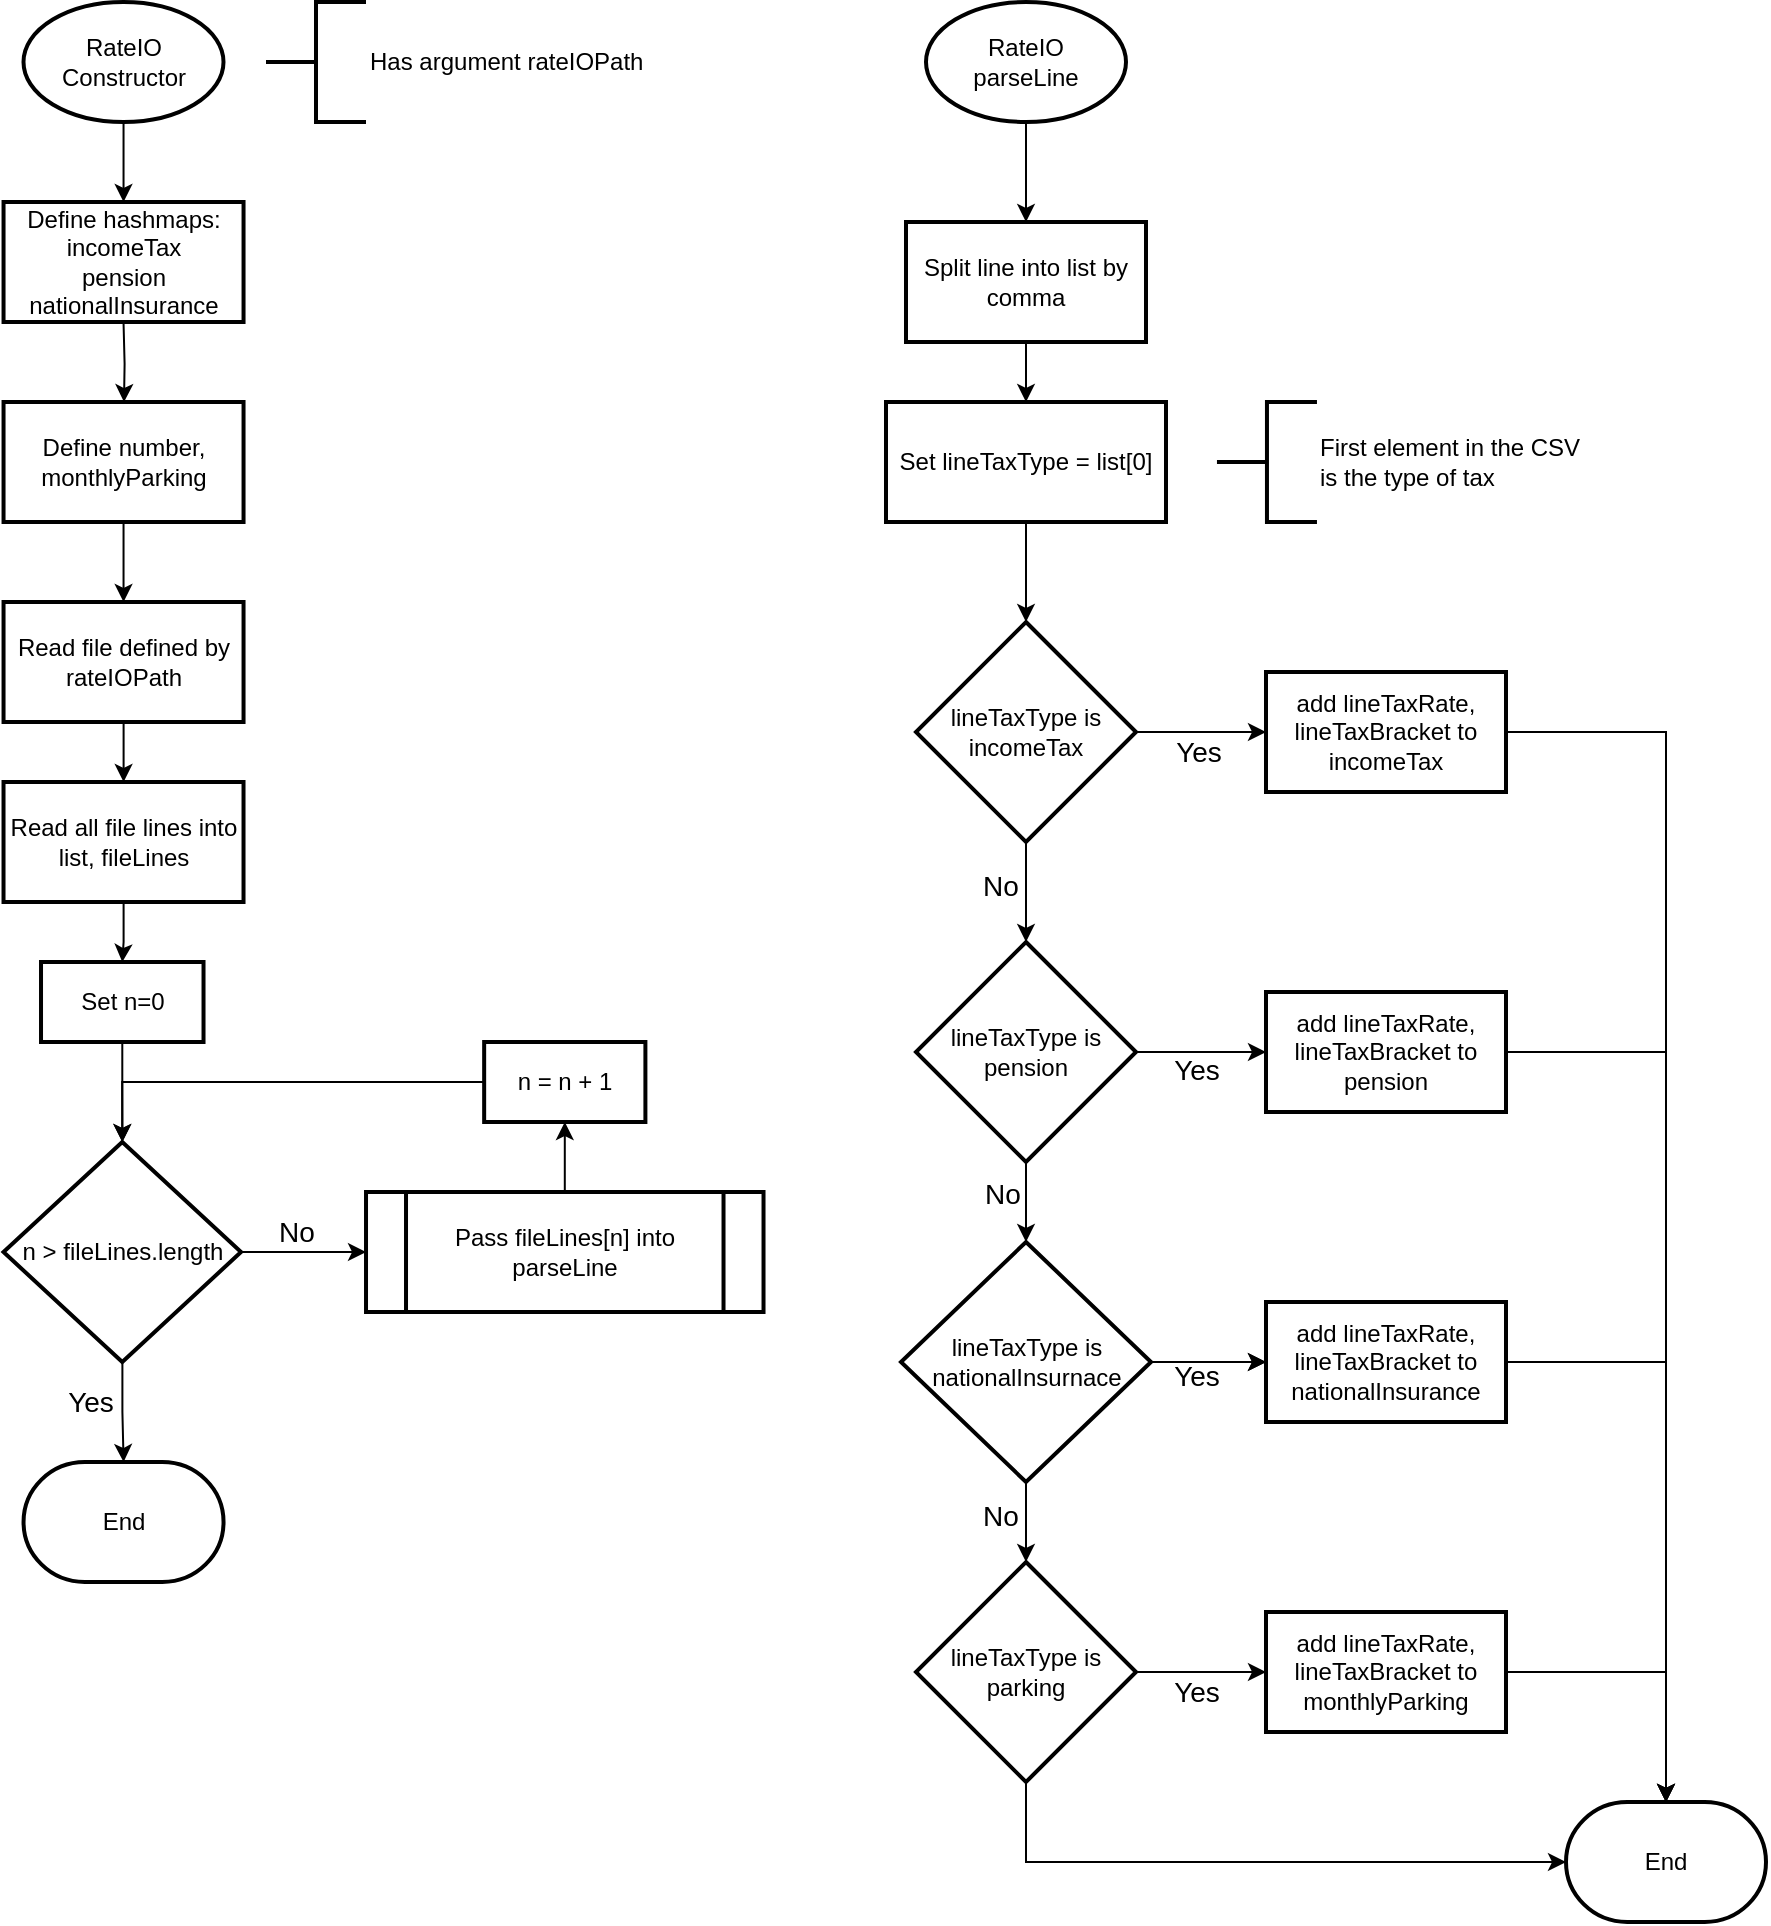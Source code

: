 <mxfile version="22.1.7" type="device">
  <diagram id="C5RBs43oDa-KdzZeNtuy" name="Page-1">
    <mxGraphModel dx="1728" dy="1152" grid="1" gridSize="10" guides="1" tooltips="1" connect="1" arrows="1" fold="1" page="1" pageScale="1" pageWidth="827" pageHeight="1169" math="0" shadow="0">
      <root>
        <mxCell id="WIyWlLk6GJQsqaUBKTNV-0" />
        <mxCell id="WIyWlLk6GJQsqaUBKTNV-1" parent="WIyWlLk6GJQsqaUBKTNV-0" />
        <mxCell id="PLRgoA0x64ubLiuR-Swz-54" value="" style="edgeStyle=orthogonalEdgeStyle;rounded=0;orthogonalLoop=1;jettySize=auto;html=1;entryX=0.5;entryY=0;entryDx=0;entryDy=0;" parent="WIyWlLk6GJQsqaUBKTNV-1" source="PLRgoA0x64ubLiuR-Swz-55" target="PLRgoA0x64ubLiuR-Swz-187" edge="1">
          <mxGeometry relative="1" as="geometry">
            <mxPoint x="148.755" y="120" as="targetPoint" />
          </mxGeometry>
        </mxCell>
        <mxCell id="PLRgoA0x64ubLiuR-Swz-55" value="RateIO&lt;br&gt;Constructor" style="strokeWidth=2;html=1;shape=mxgraph.flowchart.start_1;whiteSpace=wrap;" parent="WIyWlLk6GJQsqaUBKTNV-1" vertex="1">
          <mxGeometry x="98.75" y="30" width="100" height="60" as="geometry" />
        </mxCell>
        <mxCell id="PLRgoA0x64ubLiuR-Swz-124" value="" style="edgeStyle=orthogonalEdgeStyle;rounded=0;orthogonalLoop=1;jettySize=auto;html=1;" parent="WIyWlLk6GJQsqaUBKTNV-1" source="PLRgoA0x64ubLiuR-Swz-110" target="PLRgoA0x64ubLiuR-Swz-123" edge="1">
          <mxGeometry relative="1" as="geometry" />
        </mxCell>
        <mxCell id="PLRgoA0x64ubLiuR-Swz-110" value="Read file defined by rateIOPath" style="whiteSpace=wrap;html=1;strokeWidth=2;" parent="WIyWlLk6GJQsqaUBKTNV-1" vertex="1">
          <mxGeometry x="88.77" y="330" width="120" height="60" as="geometry" />
        </mxCell>
        <mxCell id="PLRgoA0x64ubLiuR-Swz-111" value="Has argument rateIOPath" style="strokeWidth=2;html=1;shape=mxgraph.flowchart.annotation_2;align=left;labelPosition=right;pointerEvents=1;" parent="WIyWlLk6GJQsqaUBKTNV-1" vertex="1">
          <mxGeometry x="220" y="30" width="50" height="60" as="geometry" />
        </mxCell>
        <mxCell id="PLRgoA0x64ubLiuR-Swz-117" value="" style="edgeStyle=orthogonalEdgeStyle;rounded=0;orthogonalLoop=1;jettySize=auto;html=1;entryX=0;entryY=0.5;entryDx=0;entryDy=0;" parent="WIyWlLk6GJQsqaUBKTNV-1" source="PLRgoA0x64ubLiuR-Swz-112" target="PLRgoA0x64ubLiuR-Swz-128" edge="1">
          <mxGeometry relative="1" as="geometry">
            <mxPoint x="259.38" y="705" as="targetPoint" />
          </mxGeometry>
        </mxCell>
        <mxCell id="PLRgoA0x64ubLiuR-Swz-120" value="&lt;font style=&quot;font-size: 14px;&quot;&gt;No&lt;/font&gt;" style="edgeLabel;html=1;align=center;verticalAlign=middle;resizable=0;points=[];labelBackgroundColor=none;fontSize=14;" parent="PLRgoA0x64ubLiuR-Swz-117" vertex="1" connectable="0">
          <mxGeometry x="-0.476" y="-1" relative="1" as="geometry">
            <mxPoint x="11" y="-11" as="offset" />
          </mxGeometry>
        </mxCell>
        <mxCell id="PLRgoA0x64ubLiuR-Swz-141" value="" style="edgeStyle=orthogonalEdgeStyle;rounded=0;orthogonalLoop=1;jettySize=auto;html=1;" parent="WIyWlLk6GJQsqaUBKTNV-1" source="PLRgoA0x64ubLiuR-Swz-112" target="PLRgoA0x64ubLiuR-Swz-136" edge="1">
          <mxGeometry relative="1" as="geometry" />
        </mxCell>
        <mxCell id="PLRgoA0x64ubLiuR-Swz-142" value="&lt;font style=&quot;font-size: 14px;&quot;&gt;Yes&lt;/font&gt;" style="edgeLabel;html=1;align=center;verticalAlign=middle;resizable=0;points=[];labelBackgroundColor=none;fontSize=14;" parent="PLRgoA0x64ubLiuR-Swz-141" vertex="1" connectable="0">
          <mxGeometry x="-0.222" y="-1" relative="1" as="geometry">
            <mxPoint x="-15" as="offset" />
          </mxGeometry>
        </mxCell>
        <mxCell id="PLRgoA0x64ubLiuR-Swz-112" value="n &amp;gt; fileLines.length" style="rhombus;whiteSpace=wrap;html=1;strokeWidth=2;" parent="WIyWlLk6GJQsqaUBKTNV-1" vertex="1">
          <mxGeometry x="88.76" y="600" width="118.75" height="110" as="geometry" />
        </mxCell>
        <mxCell id="PLRgoA0x64ubLiuR-Swz-160" value="" style="edgeStyle=orthogonalEdgeStyle;rounded=0;orthogonalLoop=1;jettySize=auto;html=1;" parent="WIyWlLk6GJQsqaUBKTNV-1" source="PLRgoA0x64ubLiuR-Swz-121" target="PLRgoA0x64ubLiuR-Swz-112" edge="1">
          <mxGeometry relative="1" as="geometry" />
        </mxCell>
        <mxCell id="PLRgoA0x64ubLiuR-Swz-121" value="Set n=0" style="whiteSpace=wrap;html=1;strokeWidth=2;" parent="WIyWlLk6GJQsqaUBKTNV-1" vertex="1">
          <mxGeometry x="107.51" y="510" width="81.25" height="40" as="geometry" />
        </mxCell>
        <mxCell id="PLRgoA0x64ubLiuR-Swz-125" value="" style="edgeStyle=orthogonalEdgeStyle;rounded=0;orthogonalLoop=1;jettySize=auto;html=1;" parent="WIyWlLk6GJQsqaUBKTNV-1" source="PLRgoA0x64ubLiuR-Swz-123" target="PLRgoA0x64ubLiuR-Swz-121" edge="1">
          <mxGeometry relative="1" as="geometry" />
        </mxCell>
        <mxCell id="PLRgoA0x64ubLiuR-Swz-123" value="Read all file lines into list, fileLines" style="whiteSpace=wrap;html=1;strokeWidth=2;" parent="WIyWlLk6GJQsqaUBKTNV-1" vertex="1">
          <mxGeometry x="88.76" y="420" width="120" height="60" as="geometry" />
        </mxCell>
        <mxCell id="PLRgoA0x64ubLiuR-Swz-133" value="" style="edgeStyle=orthogonalEdgeStyle;rounded=0;orthogonalLoop=1;jettySize=auto;html=1;" parent="WIyWlLk6GJQsqaUBKTNV-1" source="PLRgoA0x64ubLiuR-Swz-128" target="PLRgoA0x64ubLiuR-Swz-132" edge="1">
          <mxGeometry relative="1" as="geometry" />
        </mxCell>
        <mxCell id="PLRgoA0x64ubLiuR-Swz-128" value="Pass fileLines[n] into parseLine" style="shape=process;whiteSpace=wrap;html=1;backgroundOutline=1;strokeWidth=2;" parent="WIyWlLk6GJQsqaUBKTNV-1" vertex="1">
          <mxGeometry x="270.01" y="625" width="198.75" height="60" as="geometry" />
        </mxCell>
        <mxCell id="PLRgoA0x64ubLiuR-Swz-144" value="" style="edgeStyle=orthogonalEdgeStyle;rounded=0;orthogonalLoop=1;jettySize=auto;html=1;entryX=0.5;entryY=0;entryDx=0;entryDy=0;" parent="WIyWlLk6GJQsqaUBKTNV-1" source="PLRgoA0x64ubLiuR-Swz-129" target="PLRgoA0x64ubLiuR-Swz-152" edge="1">
          <mxGeometry relative="1" as="geometry">
            <mxPoint x="485" y="160" as="targetPoint" />
          </mxGeometry>
        </mxCell>
        <mxCell id="PLRgoA0x64ubLiuR-Swz-129" value="RateIO&lt;br&gt;parseLine" style="strokeWidth=2;html=1;shape=mxgraph.flowchart.start_1;whiteSpace=wrap;" parent="WIyWlLk6GJQsqaUBKTNV-1" vertex="1">
          <mxGeometry x="550" y="30" width="100" height="60" as="geometry" />
        </mxCell>
        <mxCell id="PLRgoA0x64ubLiuR-Swz-159" style="edgeStyle=orthogonalEdgeStyle;rounded=0;orthogonalLoop=1;jettySize=auto;html=1;entryX=0.5;entryY=0;entryDx=0;entryDy=0;" parent="WIyWlLk6GJQsqaUBKTNV-1" source="PLRgoA0x64ubLiuR-Swz-132" target="PLRgoA0x64ubLiuR-Swz-112" edge="1">
          <mxGeometry relative="1" as="geometry">
            <Array as="points">
              <mxPoint x="148" y="570" />
            </Array>
          </mxGeometry>
        </mxCell>
        <mxCell id="PLRgoA0x64ubLiuR-Swz-132" value="n = n + 1" style="whiteSpace=wrap;html=1;strokeWidth=2;" parent="WIyWlLk6GJQsqaUBKTNV-1" vertex="1">
          <mxGeometry x="329.08" y="550" width="80.62" height="40" as="geometry" />
        </mxCell>
        <mxCell id="PLRgoA0x64ubLiuR-Swz-136" value="End" style="strokeWidth=2;html=1;shape=mxgraph.flowchart.terminator;whiteSpace=wrap;" parent="WIyWlLk6GJQsqaUBKTNV-1" vertex="1">
          <mxGeometry x="98.77" y="760" width="100" height="60" as="geometry" />
        </mxCell>
        <mxCell id="PLRgoA0x64ubLiuR-Swz-169" value="" style="edgeStyle=orthogonalEdgeStyle;rounded=0;orthogonalLoop=1;jettySize=auto;html=1;" parent="WIyWlLk6GJQsqaUBKTNV-1" source="PLRgoA0x64ubLiuR-Swz-143" target="PLRgoA0x64ubLiuR-Swz-165" edge="1">
          <mxGeometry relative="1" as="geometry" />
        </mxCell>
        <mxCell id="PLRgoA0x64ubLiuR-Swz-170" value="&lt;font style=&quot;font-size: 14px;&quot;&gt;No&lt;/font&gt;" style="edgeLabel;html=1;align=center;verticalAlign=middle;resizable=0;points=[];labelBackgroundColor=none;fontSize=14;" parent="PLRgoA0x64ubLiuR-Swz-169" vertex="1" connectable="0">
          <mxGeometry x="-0.15" relative="1" as="geometry">
            <mxPoint x="-13" as="offset" />
          </mxGeometry>
        </mxCell>
        <mxCell id="PLRgoA0x64ubLiuR-Swz-176" value="" style="edgeStyle=orthogonalEdgeStyle;rounded=0;orthogonalLoop=1;jettySize=auto;html=1;" parent="WIyWlLk6GJQsqaUBKTNV-1" source="PLRgoA0x64ubLiuR-Swz-143" target="PLRgoA0x64ubLiuR-Swz-175" edge="1">
          <mxGeometry relative="1" as="geometry" />
        </mxCell>
        <mxCell id="PLRgoA0x64ubLiuR-Swz-179" value="&lt;font style=&quot;font-size: 14px;&quot;&gt;Yes&lt;/font&gt;" style="edgeLabel;html=1;align=center;verticalAlign=middle;resizable=0;points=[];labelBackgroundColor=none;fontSize=14;" parent="PLRgoA0x64ubLiuR-Swz-176" vertex="1" connectable="0">
          <mxGeometry x="-0.246" y="-4" relative="1" as="geometry">
            <mxPoint x="6" y="6" as="offset" />
          </mxGeometry>
        </mxCell>
        <mxCell id="PLRgoA0x64ubLiuR-Swz-143" value="lineTaxType is incomeTax" style="rhombus;whiteSpace=wrap;html=1;strokeWidth=2;" parent="WIyWlLk6GJQsqaUBKTNV-1" vertex="1">
          <mxGeometry x="545" y="340" width="110" height="110" as="geometry" />
        </mxCell>
        <mxCell id="PLRgoA0x64ubLiuR-Swz-155" value="" style="edgeStyle=orthogonalEdgeStyle;rounded=0;orthogonalLoop=1;jettySize=auto;html=1;" parent="WIyWlLk6GJQsqaUBKTNV-1" source="PLRgoA0x64ubLiuR-Swz-152" target="PLRgoA0x64ubLiuR-Swz-154" edge="1">
          <mxGeometry relative="1" as="geometry" />
        </mxCell>
        <mxCell id="PLRgoA0x64ubLiuR-Swz-152" value="Split line into list by comma" style="whiteSpace=wrap;html=1;strokeWidth=2;" parent="WIyWlLk6GJQsqaUBKTNV-1" vertex="1">
          <mxGeometry x="540" y="140" width="120" height="60" as="geometry" />
        </mxCell>
        <mxCell id="PLRgoA0x64ubLiuR-Swz-168" value="" style="edgeStyle=orthogonalEdgeStyle;rounded=0;orthogonalLoop=1;jettySize=auto;html=1;" parent="WIyWlLk6GJQsqaUBKTNV-1" source="PLRgoA0x64ubLiuR-Swz-154" target="PLRgoA0x64ubLiuR-Swz-143" edge="1">
          <mxGeometry relative="1" as="geometry" />
        </mxCell>
        <mxCell id="PLRgoA0x64ubLiuR-Swz-154" value="Set lineTaxType = list[0]" style="whiteSpace=wrap;html=1;strokeWidth=2;" parent="WIyWlLk6GJQsqaUBKTNV-1" vertex="1">
          <mxGeometry x="530" y="230" width="140" height="60" as="geometry" />
        </mxCell>
        <mxCell id="PLRgoA0x64ubLiuR-Swz-156" value="First element in the CSV&lt;br&gt; is the type of tax" style="strokeWidth=2;html=1;shape=mxgraph.flowchart.annotation_2;align=left;labelPosition=right;pointerEvents=1;" parent="WIyWlLk6GJQsqaUBKTNV-1" vertex="1">
          <mxGeometry x="695.48" y="230" width="50" height="60" as="geometry" />
        </mxCell>
        <mxCell id="PLRgoA0x64ubLiuR-Swz-171" value="" style="edgeStyle=orthogonalEdgeStyle;rounded=0;orthogonalLoop=1;jettySize=auto;html=1;" parent="WIyWlLk6GJQsqaUBKTNV-1" source="PLRgoA0x64ubLiuR-Swz-165" target="PLRgoA0x64ubLiuR-Swz-166" edge="1">
          <mxGeometry relative="1" as="geometry" />
        </mxCell>
        <mxCell id="PLRgoA0x64ubLiuR-Swz-172" value="&lt;div style=&quot;font-size: 14px;&quot;&gt;&lt;font style=&quot;font-size: 14px;&quot;&gt;No&lt;/font&gt;&lt;/div&gt;" style="edgeLabel;html=1;align=center;verticalAlign=middle;resizable=0;points=[];fontSize=14;labelBackgroundColor=none;" parent="PLRgoA0x64ubLiuR-Swz-171" vertex="1" connectable="0">
          <mxGeometry x="-0.219" y="1" relative="1" as="geometry">
            <mxPoint x="-13" as="offset" />
          </mxGeometry>
        </mxCell>
        <mxCell id="PLRgoA0x64ubLiuR-Swz-188" value="" style="edgeStyle=orthogonalEdgeStyle;rounded=0;orthogonalLoop=1;jettySize=auto;html=1;" parent="WIyWlLk6GJQsqaUBKTNV-1" source="PLRgoA0x64ubLiuR-Swz-165" target="PLRgoA0x64ubLiuR-Swz-180" edge="1">
          <mxGeometry relative="1" as="geometry" />
        </mxCell>
        <mxCell id="PLRgoA0x64ubLiuR-Swz-191" value="&lt;font style=&quot;font-size: 14px;&quot;&gt;Yes&lt;/font&gt;" style="edgeLabel;html=1;align=center;verticalAlign=middle;resizable=0;points=[];labelBackgroundColor=none;fontSize=14;" parent="PLRgoA0x64ubLiuR-Swz-188" vertex="1" connectable="0">
          <mxGeometry x="-0.101" relative="1" as="geometry">
            <mxPoint x="1" y="9" as="offset" />
          </mxGeometry>
        </mxCell>
        <mxCell id="PLRgoA0x64ubLiuR-Swz-165" value="lineTaxType is pension" style="rhombus;whiteSpace=wrap;html=1;strokeWidth=2;" parent="WIyWlLk6GJQsqaUBKTNV-1" vertex="1">
          <mxGeometry x="545" y="500" width="110" height="110" as="geometry" />
        </mxCell>
        <mxCell id="PLRgoA0x64ubLiuR-Swz-173" value="" style="edgeStyle=orthogonalEdgeStyle;rounded=0;orthogonalLoop=1;jettySize=auto;html=1;" parent="WIyWlLk6GJQsqaUBKTNV-1" source="PLRgoA0x64ubLiuR-Swz-166" target="PLRgoA0x64ubLiuR-Swz-167" edge="1">
          <mxGeometry relative="1" as="geometry" />
        </mxCell>
        <mxCell id="PLRgoA0x64ubLiuR-Swz-174" value="&lt;font style=&quot;font-size: 14px;&quot;&gt;No&lt;/font&gt;" style="edgeLabel;html=1;align=center;verticalAlign=middle;resizable=0;points=[];fontSize=14;labelBackgroundColor=none;" parent="PLRgoA0x64ubLiuR-Swz-173" vertex="1" connectable="0">
          <mxGeometry x="-0.15" relative="1" as="geometry">
            <mxPoint x="-13" as="offset" />
          </mxGeometry>
        </mxCell>
        <mxCell id="PLRgoA0x64ubLiuR-Swz-189" value="" style="edgeStyle=orthogonalEdgeStyle;rounded=0;orthogonalLoop=1;jettySize=auto;html=1;" parent="WIyWlLk6GJQsqaUBKTNV-1" source="PLRgoA0x64ubLiuR-Swz-166" target="PLRgoA0x64ubLiuR-Swz-181" edge="1">
          <mxGeometry relative="1" as="geometry" />
        </mxCell>
        <mxCell id="PLRgoA0x64ubLiuR-Swz-194" value="&lt;font style=&quot;font-size: 14px;&quot;&gt;Yes&lt;/font&gt;" style="edgeLabel;html=1;align=center;verticalAlign=middle;resizable=0;points=[];labelBackgroundColor=none;fontSize=14;" parent="PLRgoA0x64ubLiuR-Swz-189" vertex="1" connectable="0">
          <mxGeometry x="-0.175" y="3" relative="1" as="geometry">
            <mxPoint x="-1" y="10" as="offset" />
          </mxGeometry>
        </mxCell>
        <mxCell id="PLRgoA0x64ubLiuR-Swz-203" value="" style="edgeStyle=orthogonalEdgeStyle;rounded=0;orthogonalLoop=1;jettySize=auto;html=1;" parent="WIyWlLk6GJQsqaUBKTNV-1" source="PLRgoA0x64ubLiuR-Swz-166" target="PLRgoA0x64ubLiuR-Swz-181" edge="1">
          <mxGeometry relative="1" as="geometry" />
        </mxCell>
        <mxCell id="PLRgoA0x64ubLiuR-Swz-166" value="lineTaxType is nationalInsurnace" style="rhombus;whiteSpace=wrap;html=1;strokeWidth=2;" parent="WIyWlLk6GJQsqaUBKTNV-1" vertex="1">
          <mxGeometry x="537.5" y="650" width="125" height="120" as="geometry" />
        </mxCell>
        <mxCell id="PLRgoA0x64ubLiuR-Swz-190" value="" style="edgeStyle=orthogonalEdgeStyle;rounded=0;orthogonalLoop=1;jettySize=auto;html=1;" parent="WIyWlLk6GJQsqaUBKTNV-1" source="PLRgoA0x64ubLiuR-Swz-167" target="PLRgoA0x64ubLiuR-Swz-182" edge="1">
          <mxGeometry relative="1" as="geometry" />
        </mxCell>
        <mxCell id="PLRgoA0x64ubLiuR-Swz-195" value="&lt;font style=&quot;font-size: 14px;&quot;&gt;Yes&lt;/font&gt;" style="edgeLabel;html=1;align=center;verticalAlign=middle;resizable=0;points=[];labelBackgroundColor=none;fontSize=14;" parent="PLRgoA0x64ubLiuR-Swz-190" vertex="1" connectable="0">
          <mxGeometry x="-0.039" y="-1" relative="1" as="geometry">
            <mxPoint x="-1" y="9" as="offset" />
          </mxGeometry>
        </mxCell>
        <mxCell id="PLRgoA0x64ubLiuR-Swz-167" value="lineTaxType is parking" style="rhombus;whiteSpace=wrap;html=1;strokeWidth=2;" parent="WIyWlLk6GJQsqaUBKTNV-1" vertex="1">
          <mxGeometry x="545" y="810" width="110" height="110" as="geometry" />
        </mxCell>
        <mxCell id="PLRgoA0x64ubLiuR-Swz-175" value="add lineTaxRate, lineTaxBracket to incomeTax" style="whiteSpace=wrap;html=1;strokeWidth=2;" parent="WIyWlLk6GJQsqaUBKTNV-1" vertex="1">
          <mxGeometry x="720" y="365" width="120" height="60" as="geometry" />
        </mxCell>
        <mxCell id="PLRgoA0x64ubLiuR-Swz-178" value="" style="edgeStyle=orthogonalEdgeStyle;rounded=0;orthogonalLoop=1;jettySize=auto;html=1;" parent="WIyWlLk6GJQsqaUBKTNV-1" edge="1">
          <mxGeometry relative="1" as="geometry">
            <mxPoint x="148.762" y="190" as="sourcePoint" />
            <mxPoint x="149" y="230" as="targetPoint" />
          </mxGeometry>
        </mxCell>
        <mxCell id="PLRgoA0x64ubLiuR-Swz-201" style="edgeStyle=orthogonalEdgeStyle;rounded=0;orthogonalLoop=1;jettySize=auto;html=1;" parent="WIyWlLk6GJQsqaUBKTNV-1" source="PLRgoA0x64ubLiuR-Swz-180" target="PLRgoA0x64ubLiuR-Swz-196" edge="1">
          <mxGeometry relative="1" as="geometry" />
        </mxCell>
        <mxCell id="PLRgoA0x64ubLiuR-Swz-180" value="add lineTaxRate, lineTaxBracket to pension" style="whiteSpace=wrap;html=1;strokeWidth=2;" parent="WIyWlLk6GJQsqaUBKTNV-1" vertex="1">
          <mxGeometry x="720" y="525" width="120" height="60" as="geometry" />
        </mxCell>
        <mxCell id="PLRgoA0x64ubLiuR-Swz-181" value="add lineTaxRate, lineTaxBracket to&lt;br&gt;nationalInsurance" style="whiteSpace=wrap;html=1;strokeWidth=2;" parent="WIyWlLk6GJQsqaUBKTNV-1" vertex="1">
          <mxGeometry x="720" y="680" width="120" height="60" as="geometry" />
        </mxCell>
        <mxCell id="PLRgoA0x64ubLiuR-Swz-182" value="add lineTaxRate, lineTaxBracket to&lt;br&gt;monthlyParking" style="whiteSpace=wrap;html=1;strokeWidth=2;" parent="WIyWlLk6GJQsqaUBKTNV-1" vertex="1">
          <mxGeometry x="720" y="835" width="120" height="60" as="geometry" />
        </mxCell>
        <mxCell id="PLRgoA0x64ubLiuR-Swz-186" value="" style="edgeStyle=orthogonalEdgeStyle;rounded=0;orthogonalLoop=1;jettySize=auto;html=1;" parent="WIyWlLk6GJQsqaUBKTNV-1" source="PLRgoA0x64ubLiuR-Swz-185" target="PLRgoA0x64ubLiuR-Swz-110" edge="1">
          <mxGeometry relative="1" as="geometry" />
        </mxCell>
        <mxCell id="PLRgoA0x64ubLiuR-Swz-185" value="Define number, monthlyParking" style="whiteSpace=wrap;html=1;strokeWidth=2;" parent="WIyWlLk6GJQsqaUBKTNV-1" vertex="1">
          <mxGeometry x="88.77" y="230" width="120" height="60" as="geometry" />
        </mxCell>
        <mxCell id="PLRgoA0x64ubLiuR-Swz-187" value="Define hashmaps:&lt;br&gt;incomeTax&lt;br&gt;pension&lt;br&gt;nationalInsurance" style="whiteSpace=wrap;html=1;strokeWidth=2;" parent="WIyWlLk6GJQsqaUBKTNV-1" vertex="1">
          <mxGeometry x="88.77" y="130" width="120" height="60" as="geometry" />
        </mxCell>
        <mxCell id="PLRgoA0x64ubLiuR-Swz-196" value="End" style="strokeWidth=2;html=1;shape=mxgraph.flowchart.terminator;whiteSpace=wrap;" parent="WIyWlLk6GJQsqaUBKTNV-1" vertex="1">
          <mxGeometry x="870" y="930" width="100" height="60" as="geometry" />
        </mxCell>
        <mxCell id="PLRgoA0x64ubLiuR-Swz-198" style="edgeStyle=orthogonalEdgeStyle;rounded=0;orthogonalLoop=1;jettySize=auto;html=1;entryX=0;entryY=0.5;entryDx=0;entryDy=0;entryPerimeter=0;" parent="WIyWlLk6GJQsqaUBKTNV-1" source="PLRgoA0x64ubLiuR-Swz-167" target="PLRgoA0x64ubLiuR-Swz-196" edge="1">
          <mxGeometry relative="1" as="geometry">
            <Array as="points">
              <mxPoint x="600" y="960" />
            </Array>
          </mxGeometry>
        </mxCell>
        <mxCell id="PLRgoA0x64ubLiuR-Swz-199" style="edgeStyle=orthogonalEdgeStyle;rounded=0;orthogonalLoop=1;jettySize=auto;html=1;entryX=0.5;entryY=0;entryDx=0;entryDy=0;entryPerimeter=0;" parent="WIyWlLk6GJQsqaUBKTNV-1" source="PLRgoA0x64ubLiuR-Swz-182" target="PLRgoA0x64ubLiuR-Swz-196" edge="1">
          <mxGeometry relative="1" as="geometry" />
        </mxCell>
        <mxCell id="PLRgoA0x64ubLiuR-Swz-200" style="edgeStyle=orthogonalEdgeStyle;rounded=0;orthogonalLoop=1;jettySize=auto;html=1;entryX=0.5;entryY=0;entryDx=0;entryDy=0;entryPerimeter=0;" parent="WIyWlLk6GJQsqaUBKTNV-1" source="PLRgoA0x64ubLiuR-Swz-181" target="PLRgoA0x64ubLiuR-Swz-196" edge="1">
          <mxGeometry relative="1" as="geometry" />
        </mxCell>
        <mxCell id="PLRgoA0x64ubLiuR-Swz-202" style="edgeStyle=orthogonalEdgeStyle;rounded=0;orthogonalLoop=1;jettySize=auto;html=1;entryX=0.5;entryY=0;entryDx=0;entryDy=0;entryPerimeter=0;" parent="WIyWlLk6GJQsqaUBKTNV-1" source="PLRgoA0x64ubLiuR-Swz-175" target="PLRgoA0x64ubLiuR-Swz-196" edge="1">
          <mxGeometry relative="1" as="geometry" />
        </mxCell>
      </root>
    </mxGraphModel>
  </diagram>
</mxfile>
